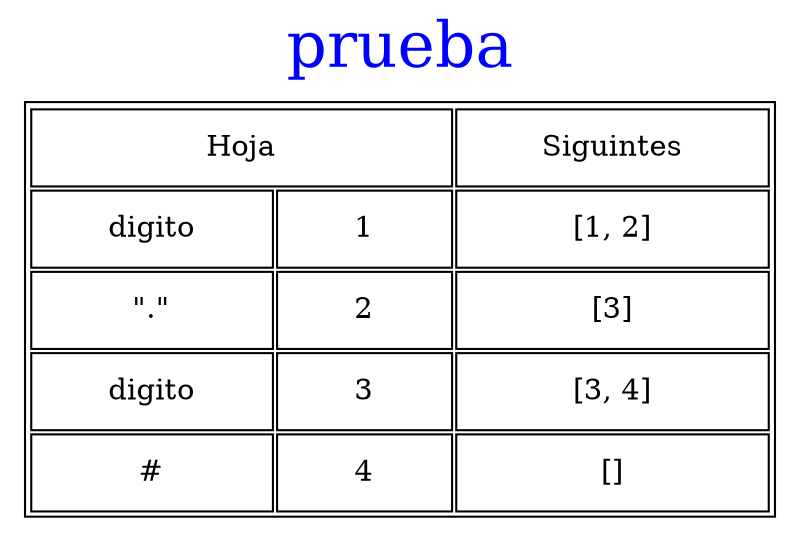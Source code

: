 digraph G {
label     = "prueba"
labelloc  =  t // t: Place the graph's title on top.
fontsize  = 30 // Make title stand out by giving a large font size 
fontcolor = blue
N_1[shape = none label=<
<TABLE border="1" cellspacing="2" cellpadding="10" >
<TR>
<TD colspan="2" width="200">Hoja</TD>
<TD colspan="1" width="150">Siguintes</TD>
</TR>
<TR>
 <TD>digito</TD>
 <TD>1</TD>
 <TD>[1, 2]</TD>
 </TR>
<TR>
 <TD>"."</TD>
 <TD>2</TD>
 <TD>[3]</TD>
 </TR>
<TR>
 <TD>digito</TD>
 <TD>3</TD>
 <TD>[3, 4]</TD>
 </TR>
<TR>
 <TD>#</TD>
 <TD>4</TD>
 <TD>[]</TD>
 </TR>
</TABLE>>]
}
